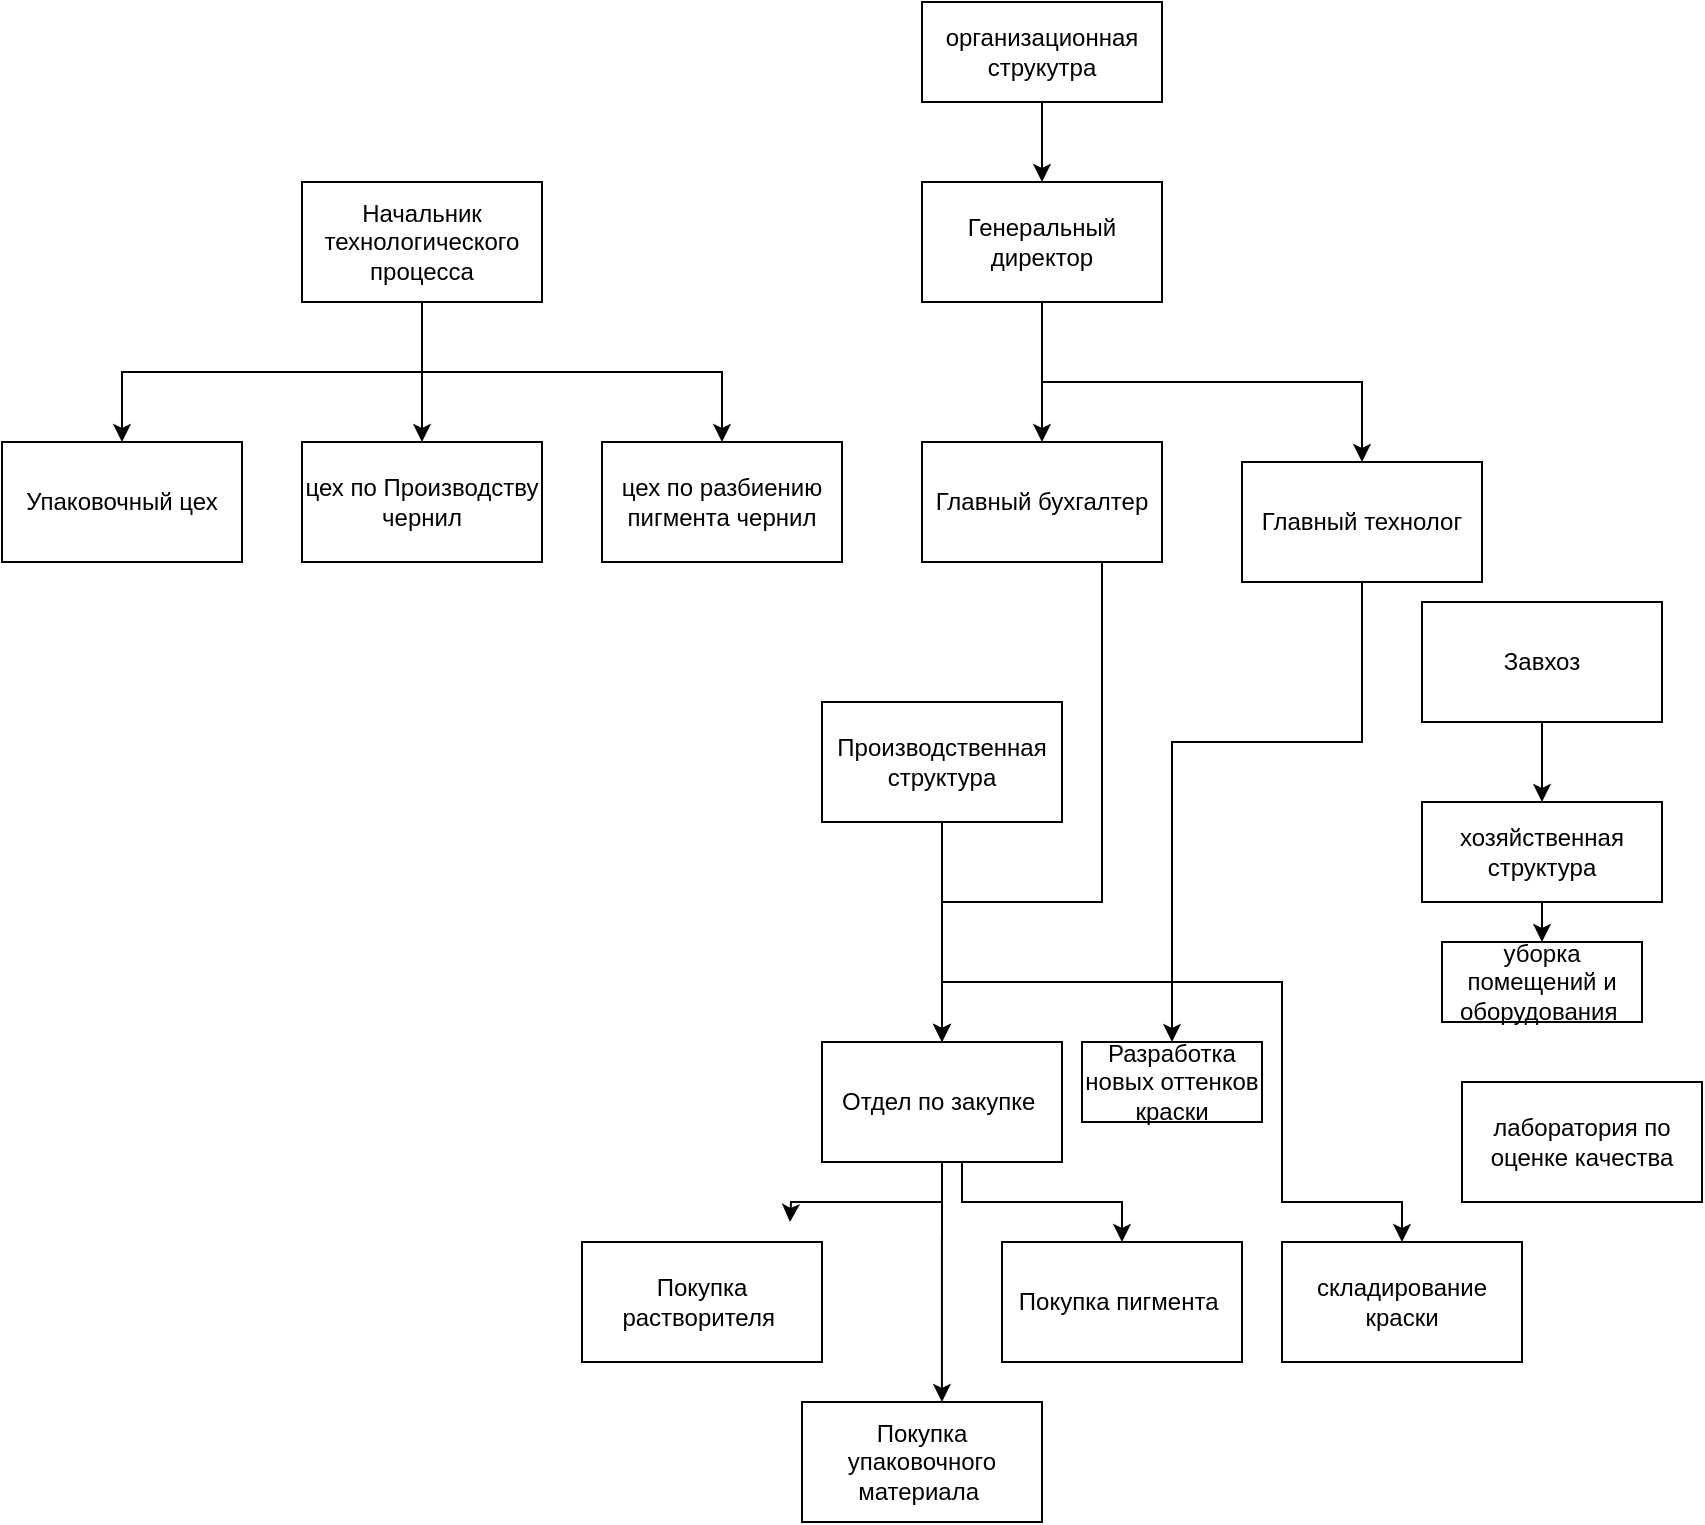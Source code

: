 <mxfile version="13.7.9" type="github">
  <diagram id="C5RBs43oDa-KdzZeNtuy" name="Page-1">
    <mxGraphModel dx="2249" dy="1963" grid="1" gridSize="10" guides="1" tooltips="1" connect="1" arrows="1" fold="1" page="1" pageScale="1" pageWidth="827" pageHeight="1169" math="0" shadow="0">
      <root>
        <mxCell id="WIyWlLk6GJQsqaUBKTNV-0" />
        <mxCell id="WIyWlLk6GJQsqaUBKTNV-1" parent="WIyWlLk6GJQsqaUBKTNV-0" />
        <mxCell id="KF2JliIPJxlirztMf3KN-0" value="цех по Производству чернил" style="rounded=0;whiteSpace=wrap;html=1;" vertex="1" parent="WIyWlLk6GJQsqaUBKTNV-1">
          <mxGeometry x="80" width="120" height="60" as="geometry" />
        </mxCell>
        <mxCell id="KF2JliIPJxlirztMf3KN-14" style="edgeStyle=orthogonalEdgeStyle;rounded=0;orthogonalLoop=1;jettySize=auto;html=1;exitX=0.5;exitY=1;exitDx=0;exitDy=0;" edge="1" parent="WIyWlLk6GJQsqaUBKTNV-1" source="KF2JliIPJxlirztMf3KN-7">
          <mxGeometry relative="1" as="geometry">
            <mxPoint x="324" y="390" as="targetPoint" />
          </mxGeometry>
        </mxCell>
        <mxCell id="KF2JliIPJxlirztMf3KN-15" style="edgeStyle=orthogonalEdgeStyle;rounded=0;orthogonalLoop=1;jettySize=auto;html=1;exitX=0.5;exitY=1;exitDx=0;exitDy=0;" edge="1" parent="WIyWlLk6GJQsqaUBKTNV-1" source="KF2JliIPJxlirztMf3KN-7" target="KF2JliIPJxlirztMf3KN-10">
          <mxGeometry relative="1" as="geometry">
            <Array as="points">
              <mxPoint x="410" y="380" />
              <mxPoint x="490" y="380" />
            </Array>
          </mxGeometry>
        </mxCell>
        <mxCell id="KF2JliIPJxlirztMf3KN-36" style="edgeStyle=orthogonalEdgeStyle;rounded=0;orthogonalLoop=1;jettySize=auto;html=1;exitX=0.5;exitY=1;exitDx=0;exitDy=0;entryX=0.583;entryY=0;entryDx=0;entryDy=0;entryPerimeter=0;" edge="1" parent="WIyWlLk6GJQsqaUBKTNV-1" source="KF2JliIPJxlirztMf3KN-7" target="KF2JliIPJxlirztMf3KN-26">
          <mxGeometry relative="1" as="geometry" />
        </mxCell>
        <mxCell id="KF2JliIPJxlirztMf3KN-7" value="Отдел по закупке&amp;nbsp;" style="rounded=0;whiteSpace=wrap;html=1;" vertex="1" parent="WIyWlLk6GJQsqaUBKTNV-1">
          <mxGeometry x="340" y="300" width="120" height="60" as="geometry" />
        </mxCell>
        <mxCell id="KF2JliIPJxlirztMf3KN-9" value="Покупка растворителя&amp;nbsp;" style="rounded=0;whiteSpace=wrap;html=1;" vertex="1" parent="WIyWlLk6GJQsqaUBKTNV-1">
          <mxGeometry x="220" y="400" width="120" height="60" as="geometry" />
        </mxCell>
        <mxCell id="KF2JliIPJxlirztMf3KN-10" value="Покупка пигмента&amp;nbsp;" style="rounded=0;whiteSpace=wrap;html=1;" vertex="1" parent="WIyWlLk6GJQsqaUBKTNV-1">
          <mxGeometry x="430" y="400" width="120" height="60" as="geometry" />
        </mxCell>
        <mxCell id="KF2JliIPJxlirztMf3KN-17" style="edgeStyle=orthogonalEdgeStyle;rounded=0;orthogonalLoop=1;jettySize=auto;html=1;exitX=0.5;exitY=1;exitDx=0;exitDy=0;entryX=0.5;entryY=0;entryDx=0;entryDy=0;" edge="1" parent="WIyWlLk6GJQsqaUBKTNV-1" source="KF2JliIPJxlirztMf3KN-16" target="KF2JliIPJxlirztMf3KN-7">
          <mxGeometry relative="1" as="geometry" />
        </mxCell>
        <mxCell id="KF2JliIPJxlirztMf3KN-39" style="edgeStyle=orthogonalEdgeStyle;rounded=0;orthogonalLoop=1;jettySize=auto;html=1;exitX=0.5;exitY=1;exitDx=0;exitDy=0;entryX=0.5;entryY=0;entryDx=0;entryDy=0;" edge="1" parent="WIyWlLk6GJQsqaUBKTNV-1" source="KF2JliIPJxlirztMf3KN-16" target="KF2JliIPJxlirztMf3KN-38">
          <mxGeometry relative="1" as="geometry">
            <mxPoint x="630" y="390" as="targetPoint" />
            <Array as="points">
              <mxPoint x="400" y="270" />
              <mxPoint x="570" y="270" />
              <mxPoint x="570" y="380" />
              <mxPoint x="630" y="380" />
            </Array>
          </mxGeometry>
        </mxCell>
        <mxCell id="KF2JliIPJxlirztMf3KN-16" value="&lt;span&gt;Производственная структура&lt;/span&gt;" style="rounded=0;whiteSpace=wrap;html=1;" vertex="1" parent="WIyWlLk6GJQsqaUBKTNV-1">
          <mxGeometry x="340" y="130" width="120" height="60" as="geometry" />
        </mxCell>
        <mxCell id="KF2JliIPJxlirztMf3KN-78" style="edgeStyle=orthogonalEdgeStyle;rounded=0;orthogonalLoop=1;jettySize=auto;html=1;exitX=0.5;exitY=1;exitDx=0;exitDy=0;entryX=0.5;entryY=0;entryDx=0;entryDy=0;" edge="1" parent="WIyWlLk6GJQsqaUBKTNV-1" source="KF2JliIPJxlirztMf3KN-21" target="KF2JliIPJxlirztMf3KN-73">
          <mxGeometry relative="1" as="geometry" />
        </mxCell>
        <mxCell id="KF2JliIPJxlirztMf3KN-21" value="хозяйственная структура" style="rounded=0;whiteSpace=wrap;html=1;" vertex="1" parent="WIyWlLk6GJQsqaUBKTNV-1">
          <mxGeometry x="640" y="180" width="120" height="50" as="geometry" />
        </mxCell>
        <mxCell id="KF2JliIPJxlirztMf3KN-26" value="Покупка упаковочного материала&amp;nbsp;" style="rounded=0;whiteSpace=wrap;html=1;" vertex="1" parent="WIyWlLk6GJQsqaUBKTNV-1">
          <mxGeometry x="330" y="480" width="120" height="60" as="geometry" />
        </mxCell>
        <mxCell id="KF2JliIPJxlirztMf3KN-28" value="Упаковочный цех" style="rounded=0;whiteSpace=wrap;html=1;" vertex="1" parent="WIyWlLk6GJQsqaUBKTNV-1">
          <mxGeometry x="-70" width="120" height="60" as="geometry" />
        </mxCell>
        <mxCell id="KF2JliIPJxlirztMf3KN-52" style="edgeStyle=orthogonalEdgeStyle;rounded=0;orthogonalLoop=1;jettySize=auto;html=1;exitX=0.5;exitY=1;exitDx=0;exitDy=0;" edge="1" parent="WIyWlLk6GJQsqaUBKTNV-1" source="KF2JliIPJxlirztMf3KN-32" target="KF2JliIPJxlirztMf3KN-51">
          <mxGeometry relative="1" as="geometry" />
        </mxCell>
        <mxCell id="KF2JliIPJxlirztMf3KN-32" value="организационная струкутра" style="rounded=0;whiteSpace=wrap;html=1;" vertex="1" parent="WIyWlLk6GJQsqaUBKTNV-1">
          <mxGeometry x="390" y="-220" width="120" height="50" as="geometry" />
        </mxCell>
        <mxCell id="KF2JliIPJxlirztMf3KN-38" value="складирование краски" style="rounded=0;whiteSpace=wrap;html=1;" vertex="1" parent="WIyWlLk6GJQsqaUBKTNV-1">
          <mxGeometry x="570" y="400" width="120" height="60" as="geometry" />
        </mxCell>
        <mxCell id="KF2JliIPJxlirztMf3KN-79" style="edgeStyle=orthogonalEdgeStyle;rounded=0;orthogonalLoop=1;jettySize=auto;html=1;exitX=0.5;exitY=1;exitDx=0;exitDy=0;" edge="1" parent="WIyWlLk6GJQsqaUBKTNV-1" source="KF2JliIPJxlirztMf3KN-46">
          <mxGeometry relative="1" as="geometry">
            <mxPoint x="400" y="300" as="targetPoint" />
            <Array as="points">
              <mxPoint x="480" y="60" />
              <mxPoint x="480" y="230" />
              <mxPoint x="400" y="230" />
            </Array>
          </mxGeometry>
        </mxCell>
        <mxCell id="KF2JliIPJxlirztMf3KN-46" value="Главный бухгалтер" style="rounded=0;whiteSpace=wrap;html=1;" vertex="1" parent="WIyWlLk6GJQsqaUBKTNV-1">
          <mxGeometry x="390" width="120" height="60" as="geometry" />
        </mxCell>
        <mxCell id="KF2JliIPJxlirztMf3KN-60" style="edgeStyle=orthogonalEdgeStyle;rounded=0;orthogonalLoop=1;jettySize=auto;html=1;exitX=0.5;exitY=1;exitDx=0;exitDy=0;" edge="1" parent="WIyWlLk6GJQsqaUBKTNV-1" source="KF2JliIPJxlirztMf3KN-51">
          <mxGeometry relative="1" as="geometry">
            <mxPoint x="450" as="targetPoint" />
          </mxGeometry>
        </mxCell>
        <mxCell id="KF2JliIPJxlirztMf3KN-70" style="edgeStyle=orthogonalEdgeStyle;rounded=0;orthogonalLoop=1;jettySize=auto;html=1;exitX=0.5;exitY=1;exitDx=0;exitDy=0;" edge="1" parent="WIyWlLk6GJQsqaUBKTNV-1" source="KF2JliIPJxlirztMf3KN-51" target="KF2JliIPJxlirztMf3KN-67">
          <mxGeometry relative="1" as="geometry" />
        </mxCell>
        <mxCell id="KF2JliIPJxlirztMf3KN-51" value="Генеральный директор" style="rounded=0;whiteSpace=wrap;html=1;" vertex="1" parent="WIyWlLk6GJQsqaUBKTNV-1">
          <mxGeometry x="390" y="-130" width="120" height="60" as="geometry" />
        </mxCell>
        <mxCell id="KF2JliIPJxlirztMf3KN-76" style="edgeStyle=orthogonalEdgeStyle;rounded=0;orthogonalLoop=1;jettySize=auto;html=1;exitX=0.5;exitY=1;exitDx=0;exitDy=0;entryX=0.5;entryY=0;entryDx=0;entryDy=0;" edge="1" parent="WIyWlLk6GJQsqaUBKTNV-1" source="KF2JliIPJxlirztMf3KN-67" target="KF2JliIPJxlirztMf3KN-75">
          <mxGeometry relative="1" as="geometry">
            <Array as="points">
              <mxPoint x="610" y="70" />
              <mxPoint x="610" y="150" />
              <mxPoint x="515" y="150" />
            </Array>
          </mxGeometry>
        </mxCell>
        <mxCell id="KF2JliIPJxlirztMf3KN-67" value="Главный технолог" style="rounded=0;whiteSpace=wrap;html=1;" vertex="1" parent="WIyWlLk6GJQsqaUBKTNV-1">
          <mxGeometry x="550" y="10" width="120" height="60" as="geometry" />
        </mxCell>
        <mxCell id="KF2JliIPJxlirztMf3KN-73" value="уборка помещений и оборудования&amp;nbsp;" style="rounded=0;whiteSpace=wrap;html=1;" vertex="1" parent="WIyWlLk6GJQsqaUBKTNV-1">
          <mxGeometry x="650" y="250" width="100" height="40" as="geometry" />
        </mxCell>
        <mxCell id="KF2JliIPJxlirztMf3KN-75" value="Разработка новых оттенков краски" style="rounded=0;whiteSpace=wrap;html=1;" vertex="1" parent="WIyWlLk6GJQsqaUBKTNV-1">
          <mxGeometry x="470" y="300" width="90" height="40" as="geometry" />
        </mxCell>
        <mxCell id="KF2JliIPJxlirztMf3KN-82" value="лаборатория по оценке качества" style="rounded=0;whiteSpace=wrap;html=1;" vertex="1" parent="WIyWlLk6GJQsqaUBKTNV-1">
          <mxGeometry x="660" y="320" width="120" height="60" as="geometry" />
        </mxCell>
        <mxCell id="KF2JliIPJxlirztMf3KN-86" value="цех по разбиению пигмента чернил" style="rounded=0;whiteSpace=wrap;html=1;" vertex="1" parent="WIyWlLk6GJQsqaUBKTNV-1">
          <mxGeometry x="230" width="120" height="60" as="geometry" />
        </mxCell>
        <mxCell id="KF2JliIPJxlirztMf3KN-99" style="edgeStyle=orthogonalEdgeStyle;rounded=0;orthogonalLoop=1;jettySize=auto;html=1;exitX=0.5;exitY=1;exitDx=0;exitDy=0;entryX=0.5;entryY=0;entryDx=0;entryDy=0;" edge="1" parent="WIyWlLk6GJQsqaUBKTNV-1" source="KF2JliIPJxlirztMf3KN-92" target="KF2JliIPJxlirztMf3KN-0">
          <mxGeometry relative="1" as="geometry" />
        </mxCell>
        <mxCell id="KF2JliIPJxlirztMf3KN-100" style="edgeStyle=orthogonalEdgeStyle;rounded=0;orthogonalLoop=1;jettySize=auto;html=1;exitX=0.5;exitY=1;exitDx=0;exitDy=0;" edge="1" parent="WIyWlLk6GJQsqaUBKTNV-1" source="KF2JliIPJxlirztMf3KN-92" target="KF2JliIPJxlirztMf3KN-86">
          <mxGeometry relative="1" as="geometry" />
        </mxCell>
        <mxCell id="KF2JliIPJxlirztMf3KN-101" style="edgeStyle=orthogonalEdgeStyle;rounded=0;orthogonalLoop=1;jettySize=auto;html=1;exitX=0.5;exitY=1;exitDx=0;exitDy=0;" edge="1" parent="WIyWlLk6GJQsqaUBKTNV-1" source="KF2JliIPJxlirztMf3KN-92" target="KF2JliIPJxlirztMf3KN-28">
          <mxGeometry relative="1" as="geometry" />
        </mxCell>
        <mxCell id="KF2JliIPJxlirztMf3KN-92" value="Начальник технологического процесса" style="rounded=0;whiteSpace=wrap;html=1;" vertex="1" parent="WIyWlLk6GJQsqaUBKTNV-1">
          <mxGeometry x="80" y="-130" width="120" height="60" as="geometry" />
        </mxCell>
        <mxCell id="KF2JliIPJxlirztMf3KN-96" style="edgeStyle=orthogonalEdgeStyle;rounded=0;orthogonalLoop=1;jettySize=auto;html=1;exitX=0.5;exitY=1;exitDx=0;exitDy=0;" edge="1" parent="WIyWlLk6GJQsqaUBKTNV-1" source="KF2JliIPJxlirztMf3KN-95" target="KF2JliIPJxlirztMf3KN-21">
          <mxGeometry relative="1" as="geometry" />
        </mxCell>
        <mxCell id="KF2JliIPJxlirztMf3KN-95" value="Завхоз" style="rounded=0;whiteSpace=wrap;html=1;" vertex="1" parent="WIyWlLk6GJQsqaUBKTNV-1">
          <mxGeometry x="640" y="80" width="120" height="60" as="geometry" />
        </mxCell>
      </root>
    </mxGraphModel>
  </diagram>
</mxfile>
